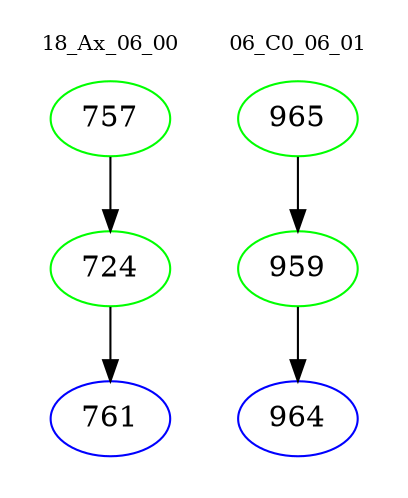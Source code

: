 digraph{
subgraph cluster_0 {
color = white
label = "18_Ax_06_00";
fontsize=10;
T0_757 [label="757", color="green"]
T0_757 -> T0_724 [color="black"]
T0_724 [label="724", color="green"]
T0_724 -> T0_761 [color="black"]
T0_761 [label="761", color="blue"]
}
subgraph cluster_1 {
color = white
label = "06_C0_06_01";
fontsize=10;
T1_965 [label="965", color="green"]
T1_965 -> T1_959 [color="black"]
T1_959 [label="959", color="green"]
T1_959 -> T1_964 [color="black"]
T1_964 [label="964", color="blue"]
}
}
